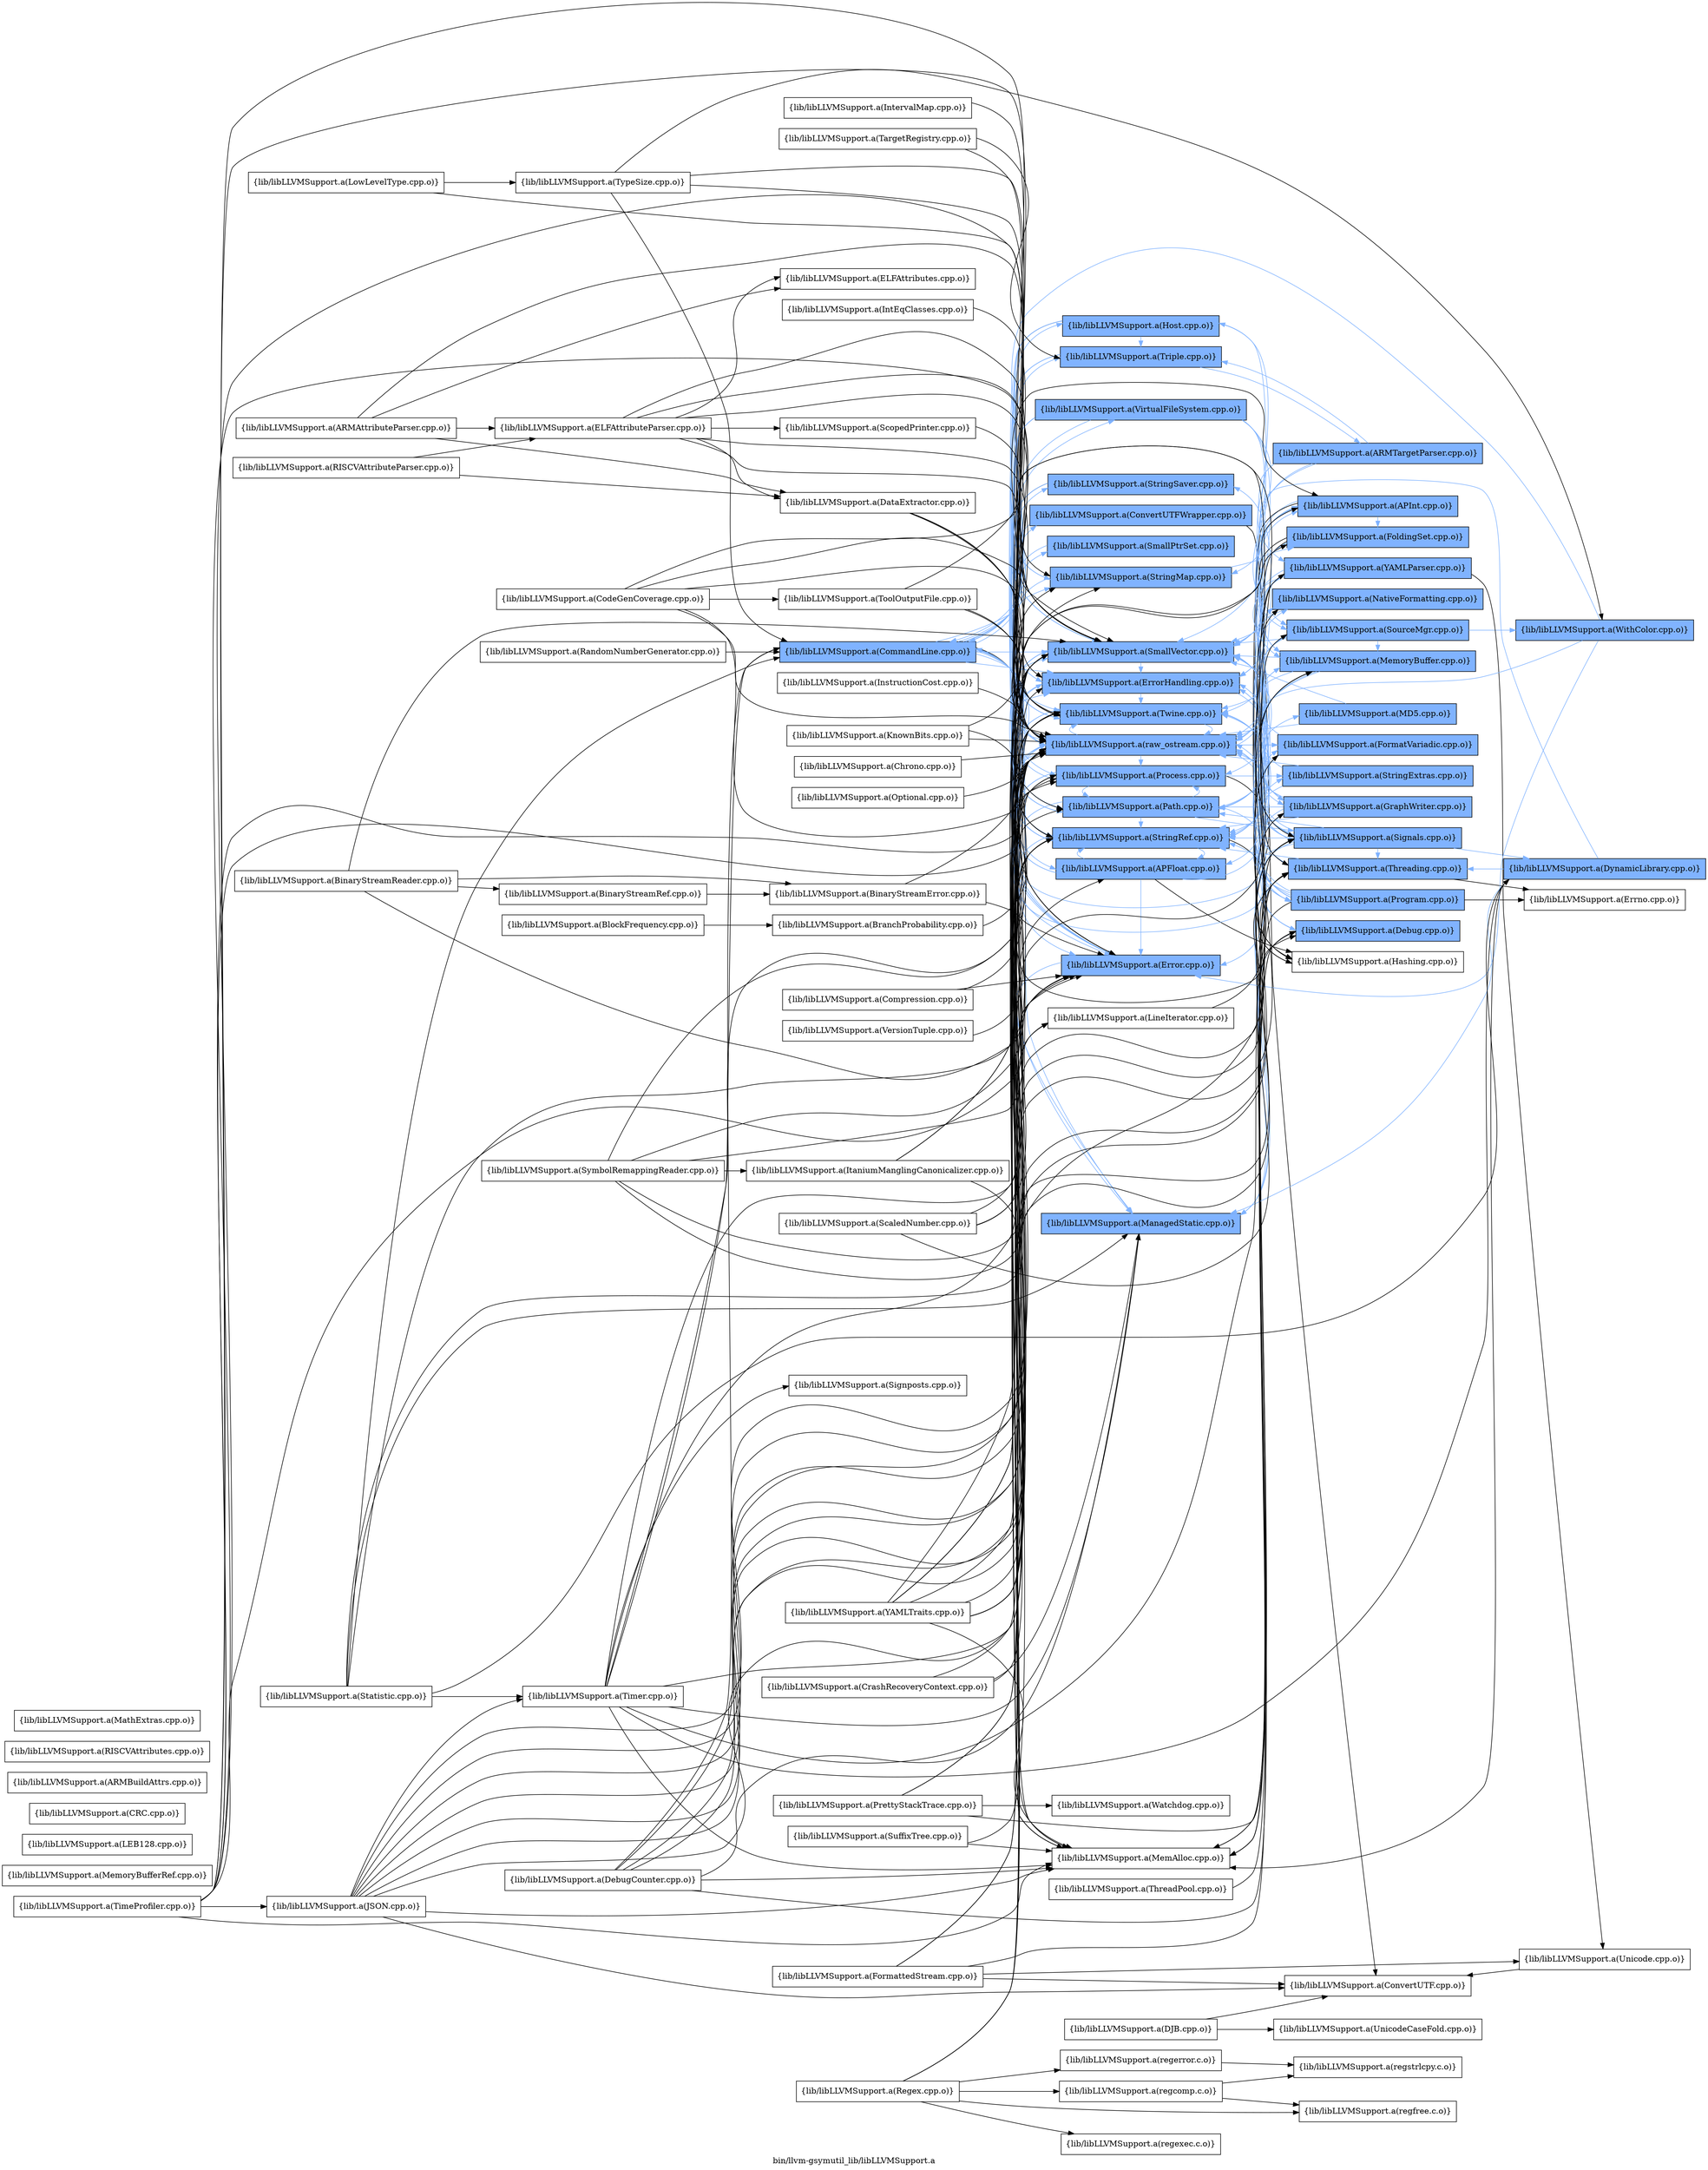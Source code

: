 digraph "bin/llvm-gsymutil_lib/libLLVMSupport.a" {
	label="bin/llvm-gsymutil_lib/libLLVMSupport.a";
	rankdir=LR;
	{ rank=same; Node0x55b284dfe908;  }
	{ rank=same; Node0x55b284e07698; Node0x55b284df9ea8; Node0x55b284dffb28; Node0x55b284dfda08; Node0x55b284df71f8; Node0x55b284df7e78; Node0x55b284e04038; Node0x55b284e038b8; Node0x55b284e071e8; Node0x55b284e069c8; Node0x55b284e062e8; Node0x55b284dfb4d8; Node0x55b284df5e48; Node0x55b284df3d78; Node0x55b284df7b08; Node0x55b284e00fc8; Node0x55b284e04128; Node0x55b284e04d08;  }
	{ rank=same; Node0x55b284e059d8; Node0x55b284df9b88; Node0x55b284e01e78; Node0x55b284dfd558; Node0x55b284e06dd8; Node0x55b284e05848; Node0x55b284dfe368; Node0x55b284df5c18; Node0x55b284e016f8; Node0x55b284df76a8; Node0x55b284e03138; Node0x55b284df80f8; Node0x55b284dfe9f8; Node0x55b284df3a58; Node0x55b284e02e18; Node0x55b284df4228; Node0x55b284e079b8;  }
	{ rank=same; Node0x55b284dfe908;  }
	{ rank=same; Node0x55b284e07698; Node0x55b284df9ea8; Node0x55b284dffb28; Node0x55b284dfda08; Node0x55b284df71f8; Node0x55b284df7e78; Node0x55b284e04038; Node0x55b284e038b8; Node0x55b284e071e8; Node0x55b284e069c8; Node0x55b284e062e8; Node0x55b284dfb4d8; Node0x55b284df5e48; Node0x55b284df3d78; Node0x55b284df7b08; Node0x55b284e00fc8; Node0x55b284e04128; Node0x55b284e04d08;  }
	{ rank=same; Node0x55b284e059d8; Node0x55b284df9b88; Node0x55b284e01e78; Node0x55b284dfd558; Node0x55b284e06dd8; Node0x55b284e05848; Node0x55b284dfe368; Node0x55b284df5c18; Node0x55b284e016f8; Node0x55b284df76a8; Node0x55b284e03138; Node0x55b284df80f8; Node0x55b284dfe9f8; Node0x55b284df3a58; Node0x55b284e02e18; Node0x55b284df4228; Node0x55b284e079b8;  }

	Node0x55b284dfe908 [shape=record,shape=box,group=1,style=filled,fillcolor="0.600000 0.5 1",label="{lib/libLLVMSupport.a(CommandLine.cpp.o)}"];
	Node0x55b284dfe908 -> Node0x55b284e07698[color="0.600000 0.5 1"];
	Node0x55b284dfe908 -> Node0x55b284df9ea8[color="0.600000 0.5 1"];
	Node0x55b284dfe908 -> Node0x55b284dffb28[color="0.600000 0.5 1"];
	Node0x55b284dfe908 -> Node0x55b284dfda08[color="0.600000 0.5 1"];
	Node0x55b284dfe908 -> Node0x55b284df71f8[color="0.600000 0.5 1"];
	Node0x55b284dfe908 -> Node0x55b284df7e78;
	Node0x55b284dfe908 -> Node0x55b284e04038[color="0.600000 0.5 1"];
	Node0x55b284dfe908 -> Node0x55b284e038b8[color="0.600000 0.5 1"];
	Node0x55b284dfe908 -> Node0x55b284e071e8[color="0.600000 0.5 1"];
	Node0x55b284dfe908 -> Node0x55b284e069c8[color="0.600000 0.5 1"];
	Node0x55b284dfe908 -> Node0x55b284e062e8[color="0.600000 0.5 1"];
	Node0x55b284dfe908 -> Node0x55b284dfb4d8[color="0.600000 0.5 1"];
	Node0x55b284dfe908 -> Node0x55b284df5e48[color="0.600000 0.5 1"];
	Node0x55b284dfe908 -> Node0x55b284df3d78[color="0.600000 0.5 1"];
	Node0x55b284dfe908 -> Node0x55b284df7b08[color="0.600000 0.5 1"];
	Node0x55b284dfe908 -> Node0x55b284e00fc8[color="0.600000 0.5 1"];
	Node0x55b284dfe908 -> Node0x55b284e04128[color="0.600000 0.5 1"];
	Node0x55b284dfe908 -> Node0x55b284e04d08[color="0.600000 0.5 1"];
	Node0x55b284dffb28 [shape=record,shape=box,group=1,style=filled,fillcolor="0.600000 0.5 1",label="{lib/libLLVMSupport.a(Error.cpp.o)}"];
	Node0x55b284dffb28 -> Node0x55b284dfda08[color="0.600000 0.5 1"];
	Node0x55b284dffb28 -> Node0x55b284df71f8[color="0.600000 0.5 1"];
	Node0x55b284dffb28 -> Node0x55b284e038b8[color="0.600000 0.5 1"];
	Node0x55b284dffb28 -> Node0x55b284df5e48[color="0.600000 0.5 1"];
	Node0x55b284dffb28 -> Node0x55b284df7b08[color="0.600000 0.5 1"];
	Node0x55b284df71f8 [shape=record,shape=box,group=1,style=filled,fillcolor="0.600000 0.5 1",label="{lib/libLLVMSupport.a(ManagedStatic.cpp.o)}"];
	Node0x55b284df71f8 -> Node0x55b284e05848[color="0.600000 0.5 1"];
	Node0x55b284df7e78 [shape=record,shape=box,group=0,label="{lib/libLLVMSupport.a(MemAlloc.cpp.o)}"];
	Node0x55b284df76a8 [shape=record,shape=box,group=1,style=filled,fillcolor="0.600000 0.5 1",label="{lib/libLLVMSupport.a(MemoryBuffer.cpp.o)}"];
	Node0x55b284df76a8 -> Node0x55b284dffb28[color="0.600000 0.5 1"];
	Node0x55b284df76a8 -> Node0x55b284e038b8[color="0.600000 0.5 1"];
	Node0x55b284df76a8 -> Node0x55b284df5e48[color="0.600000 0.5 1"];
	Node0x55b284df76a8 -> Node0x55b284e04128[color="0.600000 0.5 1"];
	Node0x55b284df76a8 -> Node0x55b284e04d08[color="0.600000 0.5 1"];
	Node0x55b284df76a8 -> Node0x55b284e02e18[color="0.600000 0.5 1"];
	Node0x55b284df8648 [shape=record,shape=box,group=0,label="{lib/libLLVMSupport.a(MemoryBufferRef.cpp.o)}"];
	Node0x55b284df5498 [shape=record,shape=box,group=0,label="{lib/libLLVMSupport.a(PrettyStackTrace.cpp.o)}"];
	Node0x55b284df5498 -> Node0x55b284e038b8;
	Node0x55b284df5498 -> Node0x55b284df7b08;
	Node0x55b284df5498 -> Node0x55b284e06dd8;
	Node0x55b284df5498 -> Node0x55b284e06658;
	Node0x55b284e04038 [shape=record,shape=box,group=1,style=filled,fillcolor="0.600000 0.5 1",label="{lib/libLLVMSupport.a(SmallPtrSet.cpp.o)}"];
	Node0x55b284e04038 -> Node0x55b284dfda08[color="0.600000 0.5 1"];
	Node0x55b284e038b8 [shape=record,shape=box,group=1,style=filled,fillcolor="0.600000 0.5 1",label="{lib/libLLVMSupport.a(SmallVector.cpp.o)}"];
	Node0x55b284e038b8 -> Node0x55b284dfda08[color="0.600000 0.5 1"];
	Node0x55b284e062e8 [shape=record,shape=box,group=1,style=filled,fillcolor="0.600000 0.5 1",label="{lib/libLLVMSupport.a(StringRef.cpp.o)}"];
	Node0x55b284e062e8 -> Node0x55b284df9ea8[color="0.600000 0.5 1"];
	Node0x55b284e062e8 -> Node0x55b284df9b88[color="0.600000 0.5 1"];
	Node0x55b284e062e8 -> Node0x55b284dffb28[color="0.600000 0.5 1"];
	Node0x55b284e062e8 -> Node0x55b284e01e78;
	Node0x55b284e062e8 -> Node0x55b284e038b8[color="0.600000 0.5 1"];
	Node0x55b284dfb4d8 [shape=record,shape=box,group=1,style=filled,fillcolor="0.600000 0.5 1",label="{lib/libLLVMSupport.a(Triple.cpp.o)}"];
	Node0x55b284dfb4d8 -> Node0x55b284e038b8[color="0.600000 0.5 1"];
	Node0x55b284dfb4d8 -> Node0x55b284e062e8[color="0.600000 0.5 1"];
	Node0x55b284dfb4d8 -> Node0x55b284df5c18[color="0.600000 0.5 1"];
	Node0x55b284dfb4d8 -> Node0x55b284df5e48[color="0.600000 0.5 1"];
	Node0x55b284df5e48 [shape=record,shape=box,group=1,style=filled,fillcolor="0.600000 0.5 1",label="{lib/libLLVMSupport.a(Twine.cpp.o)}"];
	Node0x55b284df5e48 -> Node0x55b284e038b8[color="0.600000 0.5 1"];
	Node0x55b284df5e48 -> Node0x55b284df7b08[color="0.600000 0.5 1"];
	Node0x55b284df3ff8 [shape=record,shape=box,group=1,style=filled,fillcolor="0.600000 0.5 1",label="{lib/libLLVMSupport.a(WithColor.cpp.o)}"];
	Node0x55b284df3ff8 -> Node0x55b284dfe908[color="0.600000 0.5 1"];
	Node0x55b284df3ff8 -> Node0x55b284dffb28[color="0.600000 0.5 1"];
	Node0x55b284df3ff8 -> Node0x55b284df7b08[color="0.600000 0.5 1"];
	Node0x55b284df7b08 [shape=record,shape=box,group=1,style=filled,fillcolor="0.600000 0.5 1",label="{lib/libLLVMSupport.a(raw_ostream.cpp.o)}"];
	Node0x55b284df7b08 -> Node0x55b284dffb28[color="0.600000 0.5 1"];
	Node0x55b284df7b08 -> Node0x55b284dfda08[color="0.600000 0.5 1"];
	Node0x55b284df7b08 -> Node0x55b284dfe9f8[color="0.600000 0.5 1"];
	Node0x55b284df7b08 -> Node0x55b284df3a58[color="0.600000 0.5 1"];
	Node0x55b284df7b08 -> Node0x55b284e038b8[color="0.600000 0.5 1"];
	Node0x55b284df7b08 -> Node0x55b284df5e48[color="0.600000 0.5 1"];
	Node0x55b284df7b08 -> Node0x55b284e04128[color="0.600000 0.5 1"];
	Node0x55b284df7b08 -> Node0x55b284e04d08[color="0.600000 0.5 1"];
	Node0x55b284df7b08 -> Node0x55b284e02e18[color="0.600000 0.5 1"];
	Node0x55b284e04128 [shape=record,shape=box,group=1,style=filled,fillcolor="0.600000 0.5 1",label="{lib/libLLVMSupport.a(Path.cpp.o)}"];
	Node0x55b284e04128 -> Node0x55b284dffb28[color="0.600000 0.5 1"];
	Node0x55b284e04128 -> Node0x55b284df4228[color="0.600000 0.5 1"];
	Node0x55b284e04128 -> Node0x55b284e038b8[color="0.600000 0.5 1"];
	Node0x55b284e04128 -> Node0x55b284e062e8[color="0.600000 0.5 1"];
	Node0x55b284e04128 -> Node0x55b284df5e48[color="0.600000 0.5 1"];
	Node0x55b284e04128 -> Node0x55b284e04d08[color="0.600000 0.5 1"];
	Node0x55b284e04128 -> Node0x55b284e06dd8[color="0.600000 0.5 1"];
	Node0x55b284e06dd8 [shape=record,shape=box,group=1,style=filled,fillcolor="0.600000 0.5 1",label="{lib/libLLVMSupport.a(Signals.cpp.o)}"];
	Node0x55b284e06dd8 -> Node0x55b284dfe908[color="0.600000 0.5 1"];
	Node0x55b284e06dd8 -> Node0x55b284dfda08[color="0.600000 0.5 1"];
	Node0x55b284e06dd8 -> Node0x55b284dfe9f8[color="0.600000 0.5 1"];
	Node0x55b284e06dd8 -> Node0x55b284df71f8[color="0.600000 0.5 1"];
	Node0x55b284e06dd8 -> Node0x55b284df7e78;
	Node0x55b284e06dd8 -> Node0x55b284df76a8[color="0.600000 0.5 1"];
	Node0x55b284e06dd8 -> Node0x55b284df3a58[color="0.600000 0.5 1"];
	Node0x55b284e06dd8 -> Node0x55b284e038b8[color="0.600000 0.5 1"];
	Node0x55b284e06dd8 -> Node0x55b284e062e8[color="0.600000 0.5 1"];
	Node0x55b284e06dd8 -> Node0x55b284df5e48[color="0.600000 0.5 1"];
	Node0x55b284e06dd8 -> Node0x55b284df7b08[color="0.600000 0.5 1"];
	Node0x55b284e06dd8 -> Node0x55b284df7428[color="0.600000 0.5 1"];
	Node0x55b284e06dd8 -> Node0x55b284e04128[color="0.600000 0.5 1"];
	Node0x55b284e06dd8 -> Node0x55b284e02e18[color="0.600000 0.5 1"];
	Node0x55b284e06dd8 -> Node0x55b284e05848[color="0.600000 0.5 1"];
	Node0x55b284dffbc8 [shape=record,shape=box,group=0,label="{lib/libLLVMSupport.a(BranchProbability.cpp.o)}"];
	Node0x55b284dffbc8 -> Node0x55b284df7b08;
	Node0x55b284df9ea8 [shape=record,shape=box,group=1,style=filled,fillcolor="0.600000 0.5 1",label="{lib/libLLVMSupport.a(APFloat.cpp.o)}"];
	Node0x55b284df9ea8 -> Node0x55b284df9b88[color="0.600000 0.5 1"];
	Node0x55b284df9ea8 -> Node0x55b284dffb28[color="0.600000 0.5 1"];
	Node0x55b284df9ea8 -> Node0x55b284e01e78;
	Node0x55b284df9ea8 -> Node0x55b284e038b8[color="0.600000 0.5 1"];
	Node0x55b284df9ea8 -> Node0x55b284e062e8[color="0.600000 0.5 1"];
	Node0x55b284df9ea8 -> Node0x55b284df7b08[color="0.600000 0.5 1"];
	Node0x55b284df9b88 [shape=record,shape=box,group=1,style=filled,fillcolor="0.600000 0.5 1",label="{lib/libLLVMSupport.a(APInt.cpp.o)}"];
	Node0x55b284df9b88 -> Node0x55b284df9ea8[color="0.600000 0.5 1"];
	Node0x55b284df9b88 -> Node0x55b284dfe368[color="0.600000 0.5 1"];
	Node0x55b284df9b88 -> Node0x55b284e01e78;
	Node0x55b284df9b88 -> Node0x55b284e038b8[color="0.600000 0.5 1"];
	Node0x55b284df9b88 -> Node0x55b284df7b08[color="0.600000 0.5 1"];
	Node0x55b284dfda08 [shape=record,shape=box,group=1,style=filled,fillcolor="0.600000 0.5 1",label="{lib/libLLVMSupport.a(ErrorHandling.cpp.o)}"];
	Node0x55b284dfda08 -> Node0x55b284dfd558[color="0.600000 0.5 1"];
	Node0x55b284dfda08 -> Node0x55b284df5e48[color="0.600000 0.5 1"];
	Node0x55b284dfda08 -> Node0x55b284df7b08[color="0.600000 0.5 1"];
	Node0x55b284dfda08 -> Node0x55b284e06dd8[color="0.600000 0.5 1"];
	Node0x55b284e071e8 [shape=record,shape=box,group=1,style=filled,fillcolor="0.600000 0.5 1",label="{lib/libLLVMSupport.a(StringMap.cpp.o)}"];
	Node0x55b284e071e8 -> Node0x55b284dfda08[color="0.600000 0.5 1"];
	Node0x55b284e071e8 -> Node0x55b284dfe368[color="0.600000 0.5 1"];
	Node0x55b284df5678 [shape=record,shape=box,group=0,label="{lib/libLLVMSupport.a(TypeSize.cpp.o)}"];
	Node0x55b284df5678 -> Node0x55b284dfe908;
	Node0x55b284df5678 -> Node0x55b284dfda08;
	Node0x55b284df5678 -> Node0x55b284df3ff8;
	Node0x55b284df5678 -> Node0x55b284df7b08;
	Node0x55b284e02508 [shape=record,shape=box,group=0,label="{lib/libLLVMSupport.a(KnownBits.cpp.o)}"];
	Node0x55b284e02508 -> Node0x55b284df9b88;
	Node0x55b284e02508 -> Node0x55b284dfd558;
	Node0x55b284e02508 -> Node0x55b284df7b08;
	Node0x55b284e079b8 [shape=record,shape=box,group=1,style=filled,fillcolor="0.600000 0.5 1",label="{lib/libLLVMSupport.a(StringExtras.cpp.o)}"];
	Node0x55b284e079b8 -> Node0x55b284e038b8[color="0.600000 0.5 1"];
	Node0x55b284e079b8 -> Node0x55b284e062e8[color="0.600000 0.5 1"];
	Node0x55b284e079b8 -> Node0x55b284df7b08[color="0.600000 0.5 1"];
	Node0x55b284dfd558 [shape=record,shape=box,group=1,style=filled,fillcolor="0.600000 0.5 1",label="{lib/libLLVMSupport.a(Debug.cpp.o)}"];
	Node0x55b284dfd558 -> Node0x55b284df71f8[color="0.600000 0.5 1"];
	Node0x55b284dfd558 -> Node0x55b284df7b08[color="0.600000 0.5 1"];
	Node0x55b284df65c8 [shape=record,shape=box,group=0,label="{lib/libLLVMSupport.a(LowLevelType.cpp.o)}"];
	Node0x55b284df65c8 -> Node0x55b284df5678;
	Node0x55b284df65c8 -> Node0x55b284df7b08;
	Node0x55b284dfdbe8 [shape=record,shape=box,group=0,label="{lib/libLLVMSupport.a(CodeGenCoverage.cpp.o)}"];
	Node0x55b284dfdbe8 -> Node0x55b284e038b8;
	Node0x55b284dfdbe8 -> Node0x55b284e054d8;
	Node0x55b284dfdbe8 -> Node0x55b284df5e48;
	Node0x55b284dfdbe8 -> Node0x55b284df7b08;
	Node0x55b284dfdbe8 -> Node0x55b284e04d08;
	Node0x55b284dfdbe8 -> Node0x55b284e05848;
	Node0x55b284e016f8 [shape=record,shape=box,group=1,style=filled,fillcolor="0.600000 0.5 1",label="{lib/libLLVMSupport.a(GraphWriter.cpp.o)}"];
	Node0x55b284e016f8 -> Node0x55b284dfe908[color="0.600000 0.5 1"];
	Node0x55b284e016f8 -> Node0x55b284e062e8[color="0.600000 0.5 1"];
	Node0x55b284e016f8 -> Node0x55b284df5e48[color="0.600000 0.5 1"];
	Node0x55b284e016f8 -> Node0x55b284df7b08[color="0.600000 0.5 1"];
	Node0x55b284e016f8 -> Node0x55b284e04128[color="0.600000 0.5 1"];
	Node0x55b284e016f8 -> Node0x55b284e02e18[color="0.600000 0.5 1"];
	Node0x55b284df7428 [shape=record,shape=box,group=1,style=filled,fillcolor="0.600000 0.5 1",label="{lib/libLLVMSupport.a(DynamicLibrary.cpp.o)}"];
	Node0x55b284df7428 -> Node0x55b284df71f8[color="0.600000 0.5 1"];
	Node0x55b284df7428 -> Node0x55b284df7e78;
	Node0x55b284df7428 -> Node0x55b284e071e8[color="0.600000 0.5 1"];
	Node0x55b284df7428 -> Node0x55b284e05848[color="0.600000 0.5 1"];
	Node0x55b284e01e78 [shape=record,shape=box,group=0,label="{lib/libLLVMSupport.a(Hashing.cpp.o)}"];
	Node0x55b284df4228 [shape=record,shape=box,group=1,style=filled,fillcolor="0.600000 0.5 1",label="{lib/libLLVMSupport.a(MD5.cpp.o)}"];
	Node0x55b284df4228 -> Node0x55b284e038b8[color="0.600000 0.5 1"];
	Node0x55b284df4228 -> Node0x55b284df7b08[color="0.600000 0.5 1"];
	Node0x55b284e06608 [shape=record,shape=box,group=0,label="{lib/libLLVMSupport.a(TargetRegistry.cpp.o)}"];
	Node0x55b284e06608 -> Node0x55b284dfb4d8;
	Node0x55b284e06608 -> Node0x55b284df7b08;
	Node0x55b284e05208 [shape=record,shape=box,group=0,label="{lib/libLLVMSupport.a(DataExtractor.cpp.o)}"];
	Node0x55b284e05208 -> Node0x55b284dffb28;
	Node0x55b284e05208 -> Node0x55b284e062e8;
	Node0x55b284e05208 -> Node0x55b284df7b08;
	Node0x55b284dfcdd8 [shape=record,shape=box,group=0,label="{lib/libLLVMSupport.a(DJB.cpp.o)}"];
	Node0x55b284dfcdd8 -> Node0x55b284e059d8;
	Node0x55b284dfcdd8 -> Node0x55b284df4408;
	Node0x55b284dfe9f8 [shape=record,shape=box,group=1,style=filled,fillcolor="0.600000 0.5 1",label="{lib/libLLVMSupport.a(FormatVariadic.cpp.o)}"];
	Node0x55b284dfe9f8 -> Node0x55b284e038b8[color="0.600000 0.5 1"];
	Node0x55b284dfe9f8 -> Node0x55b284e062e8[color="0.600000 0.5 1"];
	Node0x55b284e04768 [shape=record,shape=box,group=0,label="{lib/libLLVMSupport.a(ScopedPrinter.cpp.o)}"];
	Node0x55b284e04768 -> Node0x55b284df7b08;
	Node0x55b284df3a58 [shape=record,shape=box,group=1,style=filled,fillcolor="0.600000 0.5 1",label="{lib/libLLVMSupport.a(NativeFormatting.cpp.o)}"];
	Node0x55b284df3a58 -> Node0x55b284e038b8[color="0.600000 0.5 1"];
	Node0x55b284df3a58 -> Node0x55b284df7b08[color="0.600000 0.5 1"];
	Node0x55b284df4728 [shape=record,shape=box,group=0,label="{lib/libLLVMSupport.a(Optional.cpp.o)}"];
	Node0x55b284df4728 -> Node0x55b284df7b08;
	Node0x55b284e05c58 [shape=record,shape=box,group=0,label="{lib/libLLVMSupport.a(ThreadPool.cpp.o)}"];
	Node0x55b284e05c58 -> Node0x55b284e05848;
	Node0x55b284e00e38 [shape=record,shape=box,group=0,label="{lib/libLLVMSupport.a(BinaryStreamError.cpp.o)}"];
	Node0x55b284e00e38 -> Node0x55b284dffb28;
	Node0x55b284e00e38 -> Node0x55b284df7b08;
	Node0x55b284dff7b8 [shape=record,shape=box,group=0,label="{lib/libLLVMSupport.a(BinaryStreamReader.cpp.o)}"];
	Node0x55b284dff7b8 -> Node0x55b284e00e38;
	Node0x55b284dff7b8 -> Node0x55b284dfff38;
	Node0x55b284dff7b8 -> Node0x55b284dffb28;
	Node0x55b284dff7b8 -> Node0x55b284e038b8;
	Node0x55b284dfe6d8 [shape=record,shape=box,group=0,label="{lib/libLLVMSupport.a(Compression.cpp.o)}"];
	Node0x55b284dfe6d8 -> Node0x55b284dffb28;
	Node0x55b284dfe6d8 -> Node0x55b284e038b8;
	Node0x55b284e03138 [shape=record,shape=box,group=1,style=filled,fillcolor="0.600000 0.5 1",label="{lib/libLLVMSupport.a(SourceMgr.cpp.o)}"];
	Node0x55b284e03138 -> Node0x55b284df76a8[color="0.600000 0.5 1"];
	Node0x55b284e03138 -> Node0x55b284e038b8[color="0.600000 0.5 1"];
	Node0x55b284e03138 -> Node0x55b284e062e8[color="0.600000 0.5 1"];
	Node0x55b284e03138 -> Node0x55b284df5e48[color="0.600000 0.5 1"];
	Node0x55b284e03138 -> Node0x55b284df3ff8[color="0.600000 0.5 1"];
	Node0x55b284e03138 -> Node0x55b284df7b08[color="0.600000 0.5 1"];
	Node0x55b284e03138 -> Node0x55b284e04128[color="0.600000 0.5 1"];
	Node0x55b284dfab78 [shape=record,shape=box,group=0,label="{lib/libLLVMSupport.a(LEB128.cpp.o)}"];
	Node0x55b284e06a18 [shape=record,shape=box,group=0,label="{lib/libLLVMSupport.a(CRC.cpp.o)}"];
	Node0x55b284e00fc8 [shape=record,shape=box,group=1,style=filled,fillcolor="0.600000 0.5 1",label="{lib/libLLVMSupport.a(Host.cpp.o)}"];
	Node0x55b284e00fc8 -> Node0x55b284df7e78;
	Node0x55b284e00fc8 -> Node0x55b284df76a8[color="0.600000 0.5 1"];
	Node0x55b284e00fc8 -> Node0x55b284e071e8[color="0.600000 0.5 1"];
	Node0x55b284e00fc8 -> Node0x55b284e062e8[color="0.600000 0.5 1"];
	Node0x55b284e00fc8 -> Node0x55b284dfb4d8[color="0.600000 0.5 1"];
	Node0x55b284e00fc8 -> Node0x55b284df7b08[color="0.600000 0.5 1"];
	Node0x55b284e069c8 [shape=record,shape=box,group=1,style=filled,fillcolor="0.600000 0.5 1",label="{lib/libLLVMSupport.a(StringSaver.cpp.o)}"];
	Node0x55b284e069c8 -> Node0x55b284df7e78;
	Node0x55b284e069c8 -> Node0x55b284e038b8[color="0.600000 0.5 1"];
	Node0x55b284e069c8 -> Node0x55b284e062e8[color="0.600000 0.5 1"];
	Node0x55b284df9098 [shape=record,shape=box,group=0,label="{lib/libLLVMSupport.a(ARMBuildAttrs.cpp.o)}"];
	Node0x55b284df8dc8 [shape=record,shape=box,group=0,label="{lib/libLLVMSupport.a(ARMAttributeParser.cpp.o)}"];
	Node0x55b284df8dc8 -> Node0x55b284e05208;
	Node0x55b284df8dc8 -> Node0x55b284dfc6a8;
	Node0x55b284df8dc8 -> Node0x55b284dff448;
	Node0x55b284df8dc8 -> Node0x55b284df7b08;
	Node0x55b284dfc6a8 [shape=record,shape=box,group=0,label="{lib/libLLVMSupport.a(ELFAttributeParser.cpp.o)}"];
	Node0x55b284dfc6a8 -> Node0x55b284e05208;
	Node0x55b284dfc6a8 -> Node0x55b284dff448;
	Node0x55b284dfc6a8 -> Node0x55b284dffb28;
	Node0x55b284dfc6a8 -> Node0x55b284e04768;
	Node0x55b284dfc6a8 -> Node0x55b284e038b8;
	Node0x55b284dfc6a8 -> Node0x55b284e062e8;
	Node0x55b284dfc6a8 -> Node0x55b284df5e48;
	Node0x55b284dfc6a8 -> Node0x55b284df7b08;
	Node0x55b284df6118 [shape=record,shape=box,group=0,label="{lib/libLLVMSupport.a(RISCVAttributes.cpp.o)}"];
	Node0x55b284e04a88 [shape=record,shape=box,group=0,label="{lib/libLLVMSupport.a(RISCVAttributeParser.cpp.o)}"];
	Node0x55b284e04a88 -> Node0x55b284e05208;
	Node0x55b284e04a88 -> Node0x55b284dfc6a8;
	Node0x55b284dfe368 [shape=record,shape=box,group=1,style=filled,fillcolor="0.600000 0.5 1",label="{lib/libLLVMSupport.a(FoldingSet.cpp.o)}"];
	Node0x55b284dfe368 -> Node0x55b284dfda08[color="0.600000 0.5 1"];
	Node0x55b284dfe368 -> Node0x55b284e01e78;
	Node0x55b284dfe368 -> Node0x55b284df7e78;
	Node0x55b284dfe368 -> Node0x55b284e038b8[color="0.600000 0.5 1"];
	Node0x55b284dff448 [shape=record,shape=box,group=0,label="{lib/libLLVMSupport.a(ELFAttributes.cpp.o)}"];
	Node0x55b284dfff38 [shape=record,shape=box,group=0,label="{lib/libLLVMSupport.a(BinaryStreamRef.cpp.o)}"];
	Node0x55b284dfff38 -> Node0x55b284e00e38;
	Node0x55b284e054d8 [shape=record,shape=box,group=0,label="{lib/libLLVMSupport.a(ToolOutputFile.cpp.o)}"];
	Node0x55b284e054d8 -> Node0x55b284df7b08;
	Node0x55b284e054d8 -> Node0x55b284e04128;
	Node0x55b284e054d8 -> Node0x55b284e06dd8;
	Node0x55b284e04d08 [shape=record,shape=box,group=1,style=filled,fillcolor="0.600000 0.5 1",label="{lib/libLLVMSupport.a(Process.cpp.o)}"];
	Node0x55b284e04d08 -> Node0x55b284dffb28[color="0.600000 0.5 1"];
	Node0x55b284e04d08 -> Node0x55b284e01e78;
	Node0x55b284e04d08 -> Node0x55b284df71f8[color="0.600000 0.5 1"];
	Node0x55b284e04d08 -> Node0x55b284e038b8[color="0.600000 0.5 1"];
	Node0x55b284e04d08 -> Node0x55b284e079b8[color="0.600000 0.5 1"];
	Node0x55b284e04d08 -> Node0x55b284e04128[color="0.600000 0.5 1"];
	Node0x55b284e05848 [shape=record,shape=box,group=1,style=filled,fillcolor="0.600000 0.5 1",label="{lib/libLLVMSupport.a(Threading.cpp.o)}"];
	Node0x55b284e05848 -> Node0x55b284dfda08[color="0.600000 0.5 1"];
	Node0x55b284e05848 -> Node0x55b284df7e78;
	Node0x55b284e05848 -> Node0x55b284e038b8[color="0.600000 0.5 1"];
	Node0x55b284e05848 -> Node0x55b284e062e8[color="0.600000 0.5 1"];
	Node0x55b284e05848 -> Node0x55b284df5e48[color="0.600000 0.5 1"];
	Node0x55b284e05848 -> Node0x55b284e00fc8[color="0.600000 0.5 1"];
	Node0x55b284e05848 -> Node0x55b284e03a98;
	Node0x55b284e07698 [shape=record,shape=box,group=1,style=filled,fillcolor="0.600000 0.5 1",label="{lib/libLLVMSupport.a(ConvertUTFWrapper.cpp.o)}"];
	Node0x55b284e07698 -> Node0x55b284e059d8;
	Node0x55b284e07698 -> Node0x55b284e038b8[color="0.600000 0.5 1"];
	Node0x55b284df3d78 [shape=record,shape=box,group=1,style=filled,fillcolor="0.600000 0.5 1",label="{lib/libLLVMSupport.a(VirtualFileSystem.cpp.o)}"];
	Node0x55b284df3d78 -> Node0x55b284dfe908[color="0.600000 0.5 1"];
	Node0x55b284df3d78 -> Node0x55b284dffb28[color="0.600000 0.5 1"];
	Node0x55b284df3d78 -> Node0x55b284e016f8[color="0.600000 0.5 1"];
	Node0x55b284df3d78 -> Node0x55b284df7e78;
	Node0x55b284df3d78 -> Node0x55b284df76a8[color="0.600000 0.5 1"];
	Node0x55b284df3d78 -> Node0x55b284e038b8[color="0.600000 0.5 1"];
	Node0x55b284df3d78 -> Node0x55b284e03138[color="0.600000 0.5 1"];
	Node0x55b284df3d78 -> Node0x55b284e071e8[color="0.600000 0.5 1"];
	Node0x55b284df3d78 -> Node0x55b284e062e8[color="0.600000 0.5 1"];
	Node0x55b284df3d78 -> Node0x55b284df5e48[color="0.600000 0.5 1"];
	Node0x55b284df3d78 -> Node0x55b284df80f8[color="0.600000 0.5 1"];
	Node0x55b284df3d78 -> Node0x55b284df7b08[color="0.600000 0.5 1"];
	Node0x55b284df3d78 -> Node0x55b284e04128[color="0.600000 0.5 1"];
	Node0x55b284e059d8 [shape=record,shape=box,group=0,label="{lib/libLLVMSupport.a(ConvertUTF.cpp.o)}"];
	Node0x55b284df4408 [shape=record,shape=box,group=0,label="{lib/libLLVMSupport.a(UnicodeCaseFold.cpp.o)}"];
	Node0x55b284e02e18 [shape=record,shape=box,group=1,style=filled,fillcolor="0.600000 0.5 1",label="{lib/libLLVMSupport.a(Program.cpp.o)}"];
	Node0x55b284e02e18 -> Node0x55b284df7e78;
	Node0x55b284e02e18 -> Node0x55b284e038b8[color="0.600000 0.5 1"];
	Node0x55b284e02e18 -> Node0x55b284e079b8[color="0.600000 0.5 1"];
	Node0x55b284e02e18 -> Node0x55b284e069c8[color="0.600000 0.5 1"];
	Node0x55b284e02e18 -> Node0x55b284e062e8[color="0.600000 0.5 1"];
	Node0x55b284e02e18 -> Node0x55b284df7b08[color="0.600000 0.5 1"];
	Node0x55b284e02e18 -> Node0x55b284e04128[color="0.600000 0.5 1"];
	Node0x55b284e02e18 -> Node0x55b284e03a98;
	Node0x55b284e06658 [shape=record,shape=box,group=0,label="{lib/libLLVMSupport.a(Watchdog.cpp.o)}"];
	Node0x55b284df5c18 [shape=record,shape=box,group=1,style=filled,fillcolor="0.600000 0.5 1",label="{lib/libLLVMSupport.a(ARMTargetParser.cpp.o)}"];
	Node0x55b284df5c18 -> Node0x55b284e016f8[color="0.600000 0.5 1"];
	Node0x55b284df5c18 -> Node0x55b284e038b8[color="0.600000 0.5 1"];
	Node0x55b284df5c18 -> Node0x55b284e062e8[color="0.600000 0.5 1"];
	Node0x55b284df5c18 -> Node0x55b284dfb4d8[color="0.600000 0.5 1"];
	Node0x55b284df80f8 [shape=record,shape=box,group=1,style=filled,fillcolor="0.600000 0.5 1",label="{lib/libLLVMSupport.a(YAMLParser.cpp.o)}"];
	Node0x55b284df80f8 -> Node0x55b284dfda08[color="0.600000 0.5 1"];
	Node0x55b284df80f8 -> Node0x55b284df7e78;
	Node0x55b284df80f8 -> Node0x55b284df76a8[color="0.600000 0.5 1"];
	Node0x55b284df80f8 -> Node0x55b284e038b8[color="0.600000 0.5 1"];
	Node0x55b284df80f8 -> Node0x55b284e03138[color="0.600000 0.5 1"];
	Node0x55b284df80f8 -> Node0x55b284e062e8[color="0.600000 0.5 1"];
	Node0x55b284df80f8 -> Node0x55b284df79c8;
	Node0x55b284df80f8 -> Node0x55b284df7b08[color="0.600000 0.5 1"];
	Node0x55b284df79c8 [shape=record,shape=box,group=0,label="{lib/libLLVMSupport.a(Unicode.cpp.o)}"];
	Node0x55b284df79c8 -> Node0x55b284e059d8;
	Node0x55b284e03228 [shape=record,shape=box,group=0,label="{lib/libLLVMSupport.a(CrashRecoveryContext.cpp.o)}"];
	Node0x55b284e03228 -> Node0x55b284df71f8;
	Node0x55b284e03228 -> Node0x55b284e04d08;
	Node0x55b284e03228 -> Node0x55b284e06dd8;
	Node0x55b284e03a98 [shape=record,shape=box,group=0,label="{lib/libLLVMSupport.a(Errno.cpp.o)}"];
	Node0x55b284e00168 [shape=record,shape=box,group=0,label="{lib/libLLVMSupport.a(BlockFrequency.cpp.o)}"];
	Node0x55b284e00168 -> Node0x55b284dffbc8;
	Node0x55b284e076e8 [shape=record,shape=box,group=0,label="{lib/libLLVMSupport.a(IntervalMap.cpp.o)}"];
	Node0x55b284e076e8 -> Node0x55b284e038b8;
	Node0x55b284e05528 [shape=record,shape=box,group=0,label="{lib/libLLVMSupport.a(Timer.cpp.o)}"];
	Node0x55b284e05528 -> Node0x55b284dfe908;
	Node0x55b284e05528 -> Node0x55b284df71f8;
	Node0x55b284e05528 -> Node0x55b284df7e78;
	Node0x55b284e05528 -> Node0x55b284e071e8;
	Node0x55b284e05528 -> Node0x55b284df7b08;
	Node0x55b284e05528 -> Node0x55b284df7428;
	Node0x55b284e05528 -> Node0x55b284e04d08;
	Node0x55b284e05528 -> Node0x55b284e06dd8;
	Node0x55b284e05528 -> Node0x55b284e05848;
	Node0x55b284e05528 -> Node0x55b284e05708;
	Node0x55b284e05708 [shape=record,shape=box,group=0,label="{lib/libLLVMSupport.a(Signposts.cpp.o)}"];
	Node0x55b284dfb2a8 [shape=record,shape=box,group=0,label="{lib/libLLVMSupport.a(IntEqClasses.cpp.o)}"];
	Node0x55b284dfb2a8 -> Node0x55b284e038b8;
	Node0x55b284df6a28 [shape=record,shape=box,group=0,label="{lib/libLLVMSupport.a(MathExtras.cpp.o)}"];
	Node0x55b284df4a48 [shape=record,shape=box,group=0,label="{lib/libLLVMSupport.a(FormattedStream.cpp.o)}"];
	Node0x55b284df4a48 -> Node0x55b284e059d8;
	Node0x55b284df4a48 -> Node0x55b284dfd558;
	Node0x55b284df4a48 -> Node0x55b284e038b8;
	Node0x55b284df4a48 -> Node0x55b284df79c8;
	Node0x55b284df4a48 -> Node0x55b284df7b08;
	Node0x55b284dfcbf8 [shape=record,shape=box,group=0,label="{lib/libLLVMSupport.a(ScaledNumber.cpp.o)}"];
	Node0x55b284dfcbf8 -> Node0x55b284df9ea8;
	Node0x55b284dfcbf8 -> Node0x55b284df9b88;
	Node0x55b284dfcbf8 -> Node0x55b284dfd558;
	Node0x55b284dfcbf8 -> Node0x55b284df7b08;
	Node0x55b284df9048 [shape=record,shape=box,group=0,label="{lib/libLLVMSupport.a(YAMLTraits.cpp.o)}"];
	Node0x55b284df9048 -> Node0x55b284dfda08;
	Node0x55b284df9048 -> Node0x55b284e016f8;
	Node0x55b284df9048 -> Node0x55b284df7e78;
	Node0x55b284df9048 -> Node0x55b284df76a8;
	Node0x55b284df9048 -> Node0x55b284e038b8;
	Node0x55b284df9048 -> Node0x55b284e03138;
	Node0x55b284df9048 -> Node0x55b284e071e8;
	Node0x55b284df9048 -> Node0x55b284e062e8;
	Node0x55b284df9048 -> Node0x55b284df5e48;
	Node0x55b284df9048 -> Node0x55b284df80f8;
	Node0x55b284df9048 -> Node0x55b284df7b08;
	Node0x55b284df9048 -> Node0x55b284dfb078;
	Node0x55b284dfb078 [shape=record,shape=box,group=0,label="{lib/libLLVMSupport.a(LineIterator.cpp.o)}"];
	Node0x55b284dfb078 -> Node0x55b284df76a8;
	Node0x55b284dfa8a8 [shape=record,shape=box,group=0,label="{lib/libLLVMSupport.a(VersionTuple.cpp.o)}"];
	Node0x55b284dfa8a8 -> Node0x55b284df7b08;
	Node0x55b284e04808 [shape=record,shape=box,group=0,label="{lib/libLLVMSupport.a(DebugCounter.cpp.o)}"];
	Node0x55b284e04808 -> Node0x55b284dfe908;
	Node0x55b284e04808 -> Node0x55b284dfd558;
	Node0x55b284e04808 -> Node0x55b284df71f8;
	Node0x55b284e04808 -> Node0x55b284df7e78;
	Node0x55b284e04808 -> Node0x55b284e038b8;
	Node0x55b284e04808 -> Node0x55b284e062e8;
	Node0x55b284e04808 -> Node0x55b284df7b08;
	Node0x55b284df4e08 [shape=record,shape=box,group=0,label="{lib/libLLVMSupport.a(SuffixTree.cpp.o)}"];
	Node0x55b284df4e08 -> Node0x55b284df7e78;
	Node0x55b284df4e08 -> Node0x55b284e038b8;
	Node0x55b284e06748 [shape=record,shape=box,group=0,label="{lib/libLLVMSupport.a(JSON.cpp.o)}"];
	Node0x55b284e06748 -> Node0x55b284e059d8;
	Node0x55b284e06748 -> Node0x55b284dffb28;
	Node0x55b284e06748 -> Node0x55b284dfe9f8;
	Node0x55b284e06748 -> Node0x55b284df7e78;
	Node0x55b284e06748 -> Node0x55b284df3a58;
	Node0x55b284e06748 -> Node0x55b284e038b8;
	Node0x55b284e06748 -> Node0x55b284e062e8;
	Node0x55b284e06748 -> Node0x55b284df5e48;
	Node0x55b284e06748 -> Node0x55b284df7b08;
	Node0x55b284e06748 -> Node0x55b284e05528;
	Node0x55b284e05488 [shape=record,shape=box,group=0,label="{lib/libLLVMSupport.a(Regex.cpp.o)}"];
	Node0x55b284e05488 -> Node0x55b284e038b8;
	Node0x55b284e05488 -> Node0x55b284e062e8;
	Node0x55b284e05488 -> Node0x55b284df5e48;
	Node0x55b284e05488 -> Node0x55b284e04da8;
	Node0x55b284e05488 -> Node0x55b284e04718;
	Node0x55b284e05488 -> Node0x55b284e03638;
	Node0x55b284e05488 -> Node0x55b284e03958;
	Node0x55b284e04da8 [shape=record,shape=box,group=0,label="{lib/libLLVMSupport.a(regcomp.c.o)}"];
	Node0x55b284e04da8 -> Node0x55b284e04ee8;
	Node0x55b284e04da8 -> Node0x55b284e04718;
	Node0x55b284e04718 [shape=record,shape=box,group=0,label="{lib/libLLVMSupport.a(regfree.c.o)}"];
	Node0x55b284e03638 [shape=record,shape=box,group=0,label="{lib/libLLVMSupport.a(regerror.c.o)}"];
	Node0x55b284e03638 -> Node0x55b284e04ee8;
	Node0x55b284e03958 [shape=record,shape=box,group=0,label="{lib/libLLVMSupport.a(regexec.c.o)}"];
	Node0x55b284e04ee8 [shape=record,shape=box,group=0,label="{lib/libLLVMSupport.a(regstrlcpy.c.o)}"];
	Node0x55b284e045d8 [shape=record,shape=box,group=0,label="{lib/libLLVMSupport.a(TimeProfiler.cpp.o)}"];
	Node0x55b284e045d8 -> Node0x55b284dffb28;
	Node0x55b284e045d8 -> Node0x55b284df7e78;
	Node0x55b284e045d8 -> Node0x55b284e038b8;
	Node0x55b284e045d8 -> Node0x55b284e071e8;
	Node0x55b284e045d8 -> Node0x55b284df5e48;
	Node0x55b284e045d8 -> Node0x55b284df7b08;
	Node0x55b284e045d8 -> Node0x55b284e04128;
	Node0x55b284e045d8 -> Node0x55b284e04d08;
	Node0x55b284e045d8 -> Node0x55b284e06748;
	Node0x55b284dfc8d8 [shape=record,shape=box,group=0,label="{lib/libLLVMSupport.a(ItaniumManglingCanonicalizer.cpp.o)}"];
	Node0x55b284dfc8d8 -> Node0x55b284dfe368;
	Node0x55b284dfc8d8 -> Node0x55b284df7e78;
	Node0x55b284dfc8d8 -> Node0x55b284e038b8;
	Node0x55b284df99f8 [shape=record,shape=box,group=0,label="{lib/libLLVMSupport.a(SymbolRemappingReader.cpp.o)}"];
	Node0x55b284df99f8 -> Node0x55b284dffb28;
	Node0x55b284df99f8 -> Node0x55b284e062e8;
	Node0x55b284df99f8 -> Node0x55b284df5e48;
	Node0x55b284df99f8 -> Node0x55b284df7b08;
	Node0x55b284df99f8 -> Node0x55b284dfb078;
	Node0x55b284df99f8 -> Node0x55b284dfc8d8;
	Node0x55b284dfa218 [shape=record,shape=box,group=0,label="{lib/libLLVMSupport.a(InstructionCost.cpp.o)}"];
	Node0x55b284dfa218 -> Node0x55b284df7b08;
	Node0x55b284dfe868 [shape=record,shape=box,group=0,label="{lib/libLLVMSupport.a(Chrono.cpp.o)}"];
	Node0x55b284dfe868 -> Node0x55b284df7b08;
	Node0x55b284e01fb8 [shape=record,shape=box,group=0,label="{lib/libLLVMSupport.a(RandomNumberGenerator.cpp.o)}"];
	Node0x55b284e01fb8 -> Node0x55b284dfe908;
	Node0x55b284dfdeb8 [shape=record,shape=box,group=0,label="{lib/libLLVMSupport.a(Statistic.cpp.o)}"];
	Node0x55b284dfdeb8 -> Node0x55b284dfe908;
	Node0x55b284dfdeb8 -> Node0x55b284df71f8;
	Node0x55b284dfdeb8 -> Node0x55b284df7b08;
	Node0x55b284dfdeb8 -> Node0x55b284df7428;
	Node0x55b284dfdeb8 -> Node0x55b284e05848;
	Node0x55b284dfdeb8 -> Node0x55b284e05528;
}
